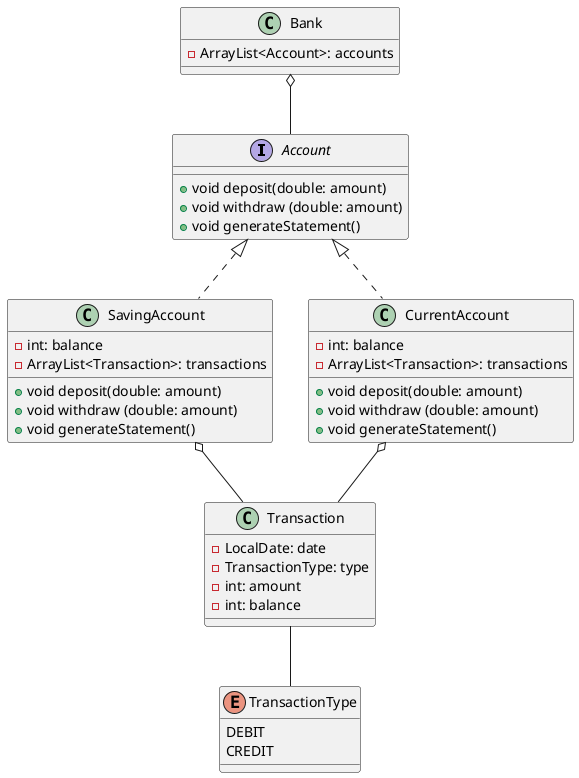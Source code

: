 @startuml
'https://plantuml.com/class-diagram
'
'abstract class AbstractList
'abstract AbstractCollection
'interface List
'interface Collection
'
'List <|-- AbstractList
'Collection <|-- AbstractCollection
'
'Collection <|- List
'AbstractCollection <|- AbstractList
'AbstractList <|-- ArrayList
'
'class ArrayList {
'Object[] elementData
'size()
'}
'
'enum TimeUnit {
'DAYS
'HOURS
'MINUTES
'}
Account <|..SavingAccount
Account <|..CurrentAccount
Transaction -- TransactionType
Bank o-- Account
SavingAccount o-- Transaction
CurrentAccount o-- Transaction

class SavingAccount{
- int: balance
- ArrayList<Transaction>: transactions

+ void deposit(double: amount)
+ void withdraw (double: amount)
+ void generateStatement()
}
class CurrentAccount{
- int: balance
- ArrayList<Transaction>: transactions

+ void deposit(double: amount)
+ void withdraw (double: amount)
+ void generateStatement()
}
class Bank {
- ArrayList<Account>: accounts
}
interface Account{
+ void deposit(double: amount)
+ void withdraw (double: amount)
+ void generateStatement()
}
class Transaction{
- LocalDate: date
- TransactionType: type
- int: amount
- int: balance
}
enum TransactionType{
DEBIT
CREDIT
}
@enduml